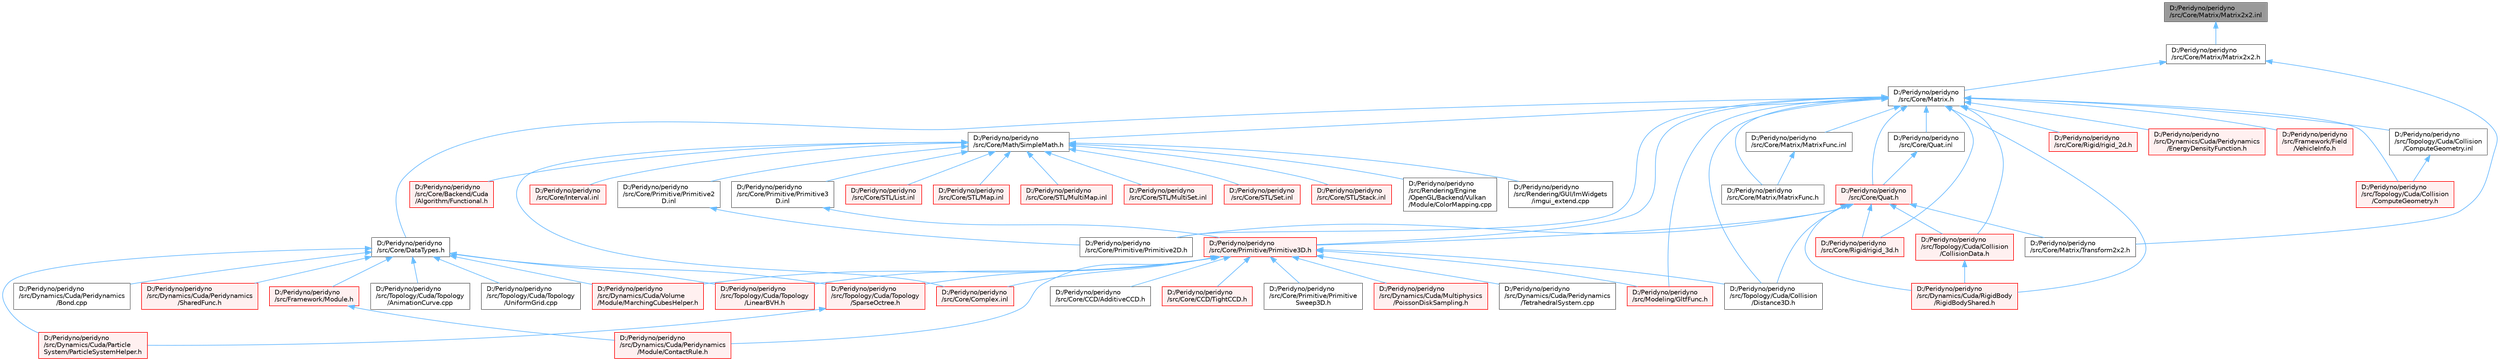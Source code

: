 digraph "D:/Peridyno/peridyno/src/Core/Matrix/Matrix2x2.inl"
{
 // LATEX_PDF_SIZE
  bgcolor="transparent";
  edge [fontname=Helvetica,fontsize=10,labelfontname=Helvetica,labelfontsize=10];
  node [fontname=Helvetica,fontsize=10,shape=box,height=0.2,width=0.4];
  Node1 [id="Node000001",label="D:/Peridyno/peridyno\l/src/Core/Matrix/Matrix2x2.inl",height=0.2,width=0.4,color="gray40", fillcolor="grey60", style="filled", fontcolor="black",tooltip=" "];
  Node1 -> Node2 [id="edge1_Node000001_Node000002",dir="back",color="steelblue1",style="solid",tooltip=" "];
  Node2 [id="Node000002",label="D:/Peridyno/peridyno\l/src/Core/Matrix/Matrix2x2.h",height=0.2,width=0.4,color="grey40", fillcolor="white", style="filled",URL="$_matrix2x2_8h.html",tooltip=" "];
  Node2 -> Node3 [id="edge2_Node000002_Node000003",dir="back",color="steelblue1",style="solid",tooltip=" "];
  Node3 [id="Node000003",label="D:/Peridyno/peridyno\l/src/Core/Matrix.h",height=0.2,width=0.4,color="grey40", fillcolor="white", style="filled",URL="$_matrix_8h.html",tooltip=" "];
  Node3 -> Node4 [id="edge3_Node000003_Node000004",dir="back",color="steelblue1",style="solid",tooltip=" "];
  Node4 [id="Node000004",label="D:/Peridyno/peridyno\l/src/Core/DataTypes.h",height=0.2,width=0.4,color="grey40", fillcolor="white", style="filled",URL="$_data_types_8h.html",tooltip=" "];
  Node4 -> Node5 [id="edge4_Node000004_Node000005",dir="back",color="steelblue1",style="solid",tooltip=" "];
  Node5 [id="Node000005",label="D:/Peridyno/peridyno\l/src/Dynamics/Cuda/Particle\lSystem/ParticleSystemHelper.h",height=0.2,width=0.4,color="red", fillcolor="#FFF0F0", style="filled",URL="$_particle_system_helper_8h.html",tooltip=" "];
  Node4 -> Node7 [id="edge5_Node000004_Node000007",dir="back",color="steelblue1",style="solid",tooltip=" "];
  Node7 [id="Node000007",label="D:/Peridyno/peridyno\l/src/Dynamics/Cuda/Peridynamics\l/Bond.cpp",height=0.2,width=0.4,color="grey40", fillcolor="white", style="filled",URL="$_bond_8cpp.html",tooltip=" "];
  Node4 -> Node8 [id="edge6_Node000004_Node000008",dir="back",color="steelblue1",style="solid",tooltip=" "];
  Node8 [id="Node000008",label="D:/Peridyno/peridyno\l/src/Dynamics/Cuda/Peridynamics\l/SharedFunc.h",height=0.2,width=0.4,color="red", fillcolor="#FFF0F0", style="filled",URL="$_shared_func_8h.html",tooltip=" "];
  Node4 -> Node11 [id="edge7_Node000004_Node000011",dir="back",color="steelblue1",style="solid",tooltip=" "];
  Node11 [id="Node000011",label="D:/Peridyno/peridyno\l/src/Dynamics/Cuda/Volume\l/Module/MarchingCubesHelper.h",height=0.2,width=0.4,color="red", fillcolor="#FFF0F0", style="filled",URL="$_marching_cubes_helper_8h.html",tooltip=" "];
  Node4 -> Node19 [id="edge8_Node000004_Node000019",dir="back",color="steelblue1",style="solid",tooltip=" "];
  Node19 [id="Node000019",label="D:/Peridyno/peridyno\l/src/Framework/Module.h",height=0.2,width=0.4,color="red", fillcolor="#FFF0F0", style="filled",URL="$_module_8h.html",tooltip=" "];
  Node19 -> Node20 [id="edge9_Node000019_Node000020",dir="back",color="steelblue1",style="solid",tooltip=" "];
  Node20 [id="Node000020",label="D:/Peridyno/peridyno\l/src/Dynamics/Cuda/Peridynamics\l/Module/ContactRule.h",height=0.2,width=0.4,color="red", fillcolor="#FFF0F0", style="filled",URL="$_contact_rule_8h.html",tooltip=" "];
  Node4 -> Node568 [id="edge10_Node000004_Node000568",dir="back",color="steelblue1",style="solid",tooltip=" "];
  Node568 [id="Node000568",label="D:/Peridyno/peridyno\l/src/Topology/Cuda/Topology\l/AnimationCurve.cpp",height=0.2,width=0.4,color="grey40", fillcolor="white", style="filled",URL="$_animation_curve_8cpp.html",tooltip=" "];
  Node4 -> Node569 [id="edge11_Node000004_Node000569",dir="back",color="steelblue1",style="solid",tooltip=" "];
  Node569 [id="Node000569",label="D:/Peridyno/peridyno\l/src/Topology/Cuda/Topology\l/LinearBVH.h",height=0.2,width=0.4,color="red", fillcolor="#FFF0F0", style="filled",URL="$_linear_b_v_h_8h.html",tooltip=" "];
  Node4 -> Node570 [id="edge12_Node000004_Node000570",dir="back",color="steelblue1",style="solid",tooltip=" "];
  Node570 [id="Node000570",label="D:/Peridyno/peridyno\l/src/Topology/Cuda/Topology\l/SparseOctree.h",height=0.2,width=0.4,color="red", fillcolor="#FFF0F0", style="filled",URL="$_sparse_octree_8h.html",tooltip=" "];
  Node570 -> Node5 [id="edge13_Node000570_Node000005",dir="back",color="steelblue1",style="solid",tooltip=" "];
  Node4 -> Node572 [id="edge14_Node000004_Node000572",dir="back",color="steelblue1",style="solid",tooltip=" "];
  Node572 [id="Node000572",label="D:/Peridyno/peridyno\l/src/Topology/Cuda/Topology\l/UniformGrid.cpp",height=0.2,width=0.4,color="grey40", fillcolor="white", style="filled",URL="$_cuda_2_topology_2_uniform_grid_8cpp.html",tooltip=" "];
  Node3 -> Node573 [id="edge15_Node000003_Node000573",dir="back",color="steelblue1",style="solid",tooltip=" "];
  Node573 [id="Node000573",label="D:/Peridyno/peridyno\l/src/Core/Math/SimpleMath.h",height=0.2,width=0.4,color="grey40", fillcolor="white", style="filled",URL="$_simple_math_8h.html",tooltip=" "];
  Node573 -> Node574 [id="edge16_Node000573_Node000574",dir="back",color="steelblue1",style="solid",tooltip=" "];
  Node574 [id="Node000574",label="D:/Peridyno/peridyno\l/src/Core/Backend/Cuda\l/Algorithm/Functional.h",height=0.2,width=0.4,color="red", fillcolor="#FFF0F0", style="filled",URL="$_functional_8h.html",tooltip=" "];
  Node573 -> Node577 [id="edge17_Node000573_Node000577",dir="back",color="steelblue1",style="solid",tooltip=" "];
  Node577 [id="Node000577",label="D:/Peridyno/peridyno\l/src/Core/Complex.inl",height=0.2,width=0.4,color="red", fillcolor="#FFF0F0", style="filled",URL="$_complex_8inl.html",tooltip=" "];
  Node573 -> Node581 [id="edge18_Node000573_Node000581",dir="back",color="steelblue1",style="solid",tooltip=" "];
  Node581 [id="Node000581",label="D:/Peridyno/peridyno\l/src/Core/Interval.inl",height=0.2,width=0.4,color="red", fillcolor="#FFF0F0", style="filled",URL="$_interval_8inl.html",tooltip=" "];
  Node573 -> Node583 [id="edge19_Node000573_Node000583",dir="back",color="steelblue1",style="solid",tooltip=" "];
  Node583 [id="Node000583",label="D:/Peridyno/peridyno\l/src/Core/Primitive/Primitive2\lD.inl",height=0.2,width=0.4,color="grey40", fillcolor="white", style="filled",URL="$_primitive2_d_8inl.html",tooltip=" "];
  Node583 -> Node584 [id="edge20_Node000583_Node000584",dir="back",color="steelblue1",style="solid",tooltip=" "];
  Node584 [id="Node000584",label="D:/Peridyno/peridyno\l/src/Core/Primitive/Primitive2D.h",height=0.2,width=0.4,color="grey40", fillcolor="white", style="filled",URL="$_primitive2_d_8h.html",tooltip=" "];
  Node573 -> Node585 [id="edge21_Node000573_Node000585",dir="back",color="steelblue1",style="solid",tooltip=" "];
  Node585 [id="Node000585",label="D:/Peridyno/peridyno\l/src/Core/Primitive/Primitive3\lD.inl",height=0.2,width=0.4,color="grey40", fillcolor="white", style="filled",URL="$_primitive3_d_8inl.html",tooltip=" "];
  Node585 -> Node586 [id="edge22_Node000585_Node000586",dir="back",color="steelblue1",style="solid",tooltip=" "];
  Node586 [id="Node000586",label="D:/Peridyno/peridyno\l/src/Core/Primitive/Primitive3D.h",height=0.2,width=0.4,color="red", fillcolor="#FFF0F0", style="filled",URL="$_primitive3_d_8h.html",tooltip=" "];
  Node586 -> Node587 [id="edge23_Node000586_Node000587",dir="back",color="steelblue1",style="solid",tooltip=" "];
  Node587 [id="Node000587",label="D:/Peridyno/peridyno\l/src/Core/CCD/AdditiveCCD.h",height=0.2,width=0.4,color="grey40", fillcolor="white", style="filled",URL="$_additive_c_c_d_8h.html",tooltip=" "];
  Node586 -> Node588 [id="edge24_Node000586_Node000588",dir="back",color="steelblue1",style="solid",tooltip=" "];
  Node588 [id="Node000588",label="D:/Peridyno/peridyno\l/src/Core/CCD/TightCCD.h",height=0.2,width=0.4,color="red", fillcolor="#FFF0F0", style="filled",URL="$_tight_c_c_d_8h.html",tooltip=" "];
  Node586 -> Node577 [id="edge25_Node000586_Node000577",dir="back",color="steelblue1",style="solid",tooltip=" "];
  Node586 -> Node580 [id="edge26_Node000586_Node000580",dir="back",color="steelblue1",style="solid",tooltip=" "];
  Node580 [id="Node000580",label="D:/Peridyno/peridyno\l/src/Core/Primitive/Primitive\lSweep3D.h",height=0.2,width=0.4,color="grey40", fillcolor="white", style="filled",URL="$_primitive_sweep3_d_8h.html",tooltip="This class is implemented for continuous collision detection."];
  Node586 -> Node283 [id="edge27_Node000586_Node000283",dir="back",color="steelblue1",style="solid",tooltip=" "];
  Node283 [id="Node000283",label="D:/Peridyno/peridyno\l/src/Dynamics/Cuda/Multiphysics\l/PoissonDiskSampling.h",height=0.2,width=0.4,color="red", fillcolor="#FFF0F0", style="filled",URL="$_poisson_disk_sampling_8h.html",tooltip=" "];
  Node586 -> Node20 [id="edge28_Node000586_Node000020",dir="back",color="steelblue1",style="solid",tooltip=" "];
  Node586 -> Node297 [id="edge29_Node000586_Node000297",dir="back",color="steelblue1",style="solid",tooltip=" "];
  Node297 [id="Node000297",label="D:/Peridyno/peridyno\l/src/Dynamics/Cuda/Peridynamics\l/TetrahedralSystem.cpp",height=0.2,width=0.4,color="grey40", fillcolor="white", style="filled",URL="$_tetrahedral_system_8cpp.html",tooltip=" "];
  Node586 -> Node11 [id="edge30_Node000586_Node000011",dir="back",color="steelblue1",style="solid",tooltip=" "];
  Node586 -> Node527 [id="edge31_Node000586_Node000527",dir="back",color="steelblue1",style="solid",tooltip=" "];
  Node527 [id="Node000527",label="D:/Peridyno/peridyno\l/src/Modeling/GltfFunc.h",height=0.2,width=0.4,color="red", fillcolor="#FFF0F0", style="filled",URL="$_gltf_func_8h.html",tooltip=" "];
  Node586 -> Node501 [id="edge32_Node000586_Node000501",dir="back",color="steelblue1",style="solid",tooltip=" "];
  Node501 [id="Node000501",label="D:/Peridyno/peridyno\l/src/Topology/Cuda/Collision\l/Distance3D.h",height=0.2,width=0.4,color="grey40", fillcolor="white", style="filled",URL="$_distance3_d_8h.html",tooltip=" "];
  Node586 -> Node569 [id="edge33_Node000586_Node000569",dir="back",color="steelblue1",style="solid",tooltip=" "];
  Node586 -> Node570 [id="edge34_Node000586_Node000570",dir="back",color="steelblue1",style="solid",tooltip=" "];
  Node573 -> Node594 [id="edge35_Node000573_Node000594",dir="back",color="steelblue1",style="solid",tooltip=" "];
  Node594 [id="Node000594",label="D:/Peridyno/peridyno\l/src/Core/STL/List.inl",height=0.2,width=0.4,color="red", fillcolor="#FFF0F0", style="filled",URL="$_list_8inl.html",tooltip=" "];
  Node573 -> Node683 [id="edge36_Node000573_Node000683",dir="back",color="steelblue1",style="solid",tooltip=" "];
  Node683 [id="Node000683",label="D:/Peridyno/peridyno\l/src/Core/STL/Map.inl",height=0.2,width=0.4,color="red", fillcolor="#FFF0F0", style="filled",URL="$_map_8inl.html",tooltip=" "];
  Node573 -> Node693 [id="edge37_Node000573_Node000693",dir="back",color="steelblue1",style="solid",tooltip=" "];
  Node693 [id="Node000693",label="D:/Peridyno/peridyno\l/src/Core/STL/MultiMap.inl",height=0.2,width=0.4,color="red", fillcolor="#FFF0F0", style="filled",URL="$_multi_map_8inl.html",tooltip=" "];
  Node573 -> Node695 [id="edge38_Node000573_Node000695",dir="back",color="steelblue1",style="solid",tooltip=" "];
  Node695 [id="Node000695",label="D:/Peridyno/peridyno\l/src/Core/STL/MultiSet.inl",height=0.2,width=0.4,color="red", fillcolor="#FFF0F0", style="filled",URL="$_multi_set_8inl.html",tooltip=" "];
  Node573 -> Node697 [id="edge39_Node000573_Node000697",dir="back",color="steelblue1",style="solid",tooltip=" "];
  Node697 [id="Node000697",label="D:/Peridyno/peridyno\l/src/Core/STL/Set.inl",height=0.2,width=0.4,color="red", fillcolor="#FFF0F0", style="filled",URL="$_set_8inl.html",tooltip=" "];
  Node573 -> Node699 [id="edge40_Node000573_Node000699",dir="back",color="steelblue1",style="solid",tooltip=" "];
  Node699 [id="Node000699",label="D:/Peridyno/peridyno\l/src/Core/STL/Stack.inl",height=0.2,width=0.4,color="red", fillcolor="#FFF0F0", style="filled",URL="$_stack_8inl.html",tooltip=" "];
  Node573 -> Node104 [id="edge41_Node000573_Node000104",dir="back",color="steelblue1",style="solid",tooltip=" "];
  Node104 [id="Node000104",label="D:/Peridyno/peridyno\l/src/Rendering/Engine\l/OpenGL/Backend/Vulkan\l/Module/ColorMapping.cpp",height=0.2,width=0.4,color="grey40", fillcolor="white", style="filled",URL="$_color_mapping_8cpp.html",tooltip=" "];
  Node573 -> Node565 [id="edge42_Node000573_Node000565",dir="back",color="steelblue1",style="solid",tooltip=" "];
  Node565 [id="Node000565",label="D:/Peridyno/peridyno\l/src/Rendering/GUI/ImWidgets\l/imgui_extend.cpp",height=0.2,width=0.4,color="grey40", fillcolor="white", style="filled",URL="$imgui__extend_8cpp.html",tooltip=" "];
  Node3 -> Node701 [id="edge43_Node000003_Node000701",dir="back",color="steelblue1",style="solid",tooltip=" "];
  Node701 [id="Node000701",label="D:/Peridyno/peridyno\l/src/Core/Matrix/MatrixFunc.h",height=0.2,width=0.4,color="grey40", fillcolor="white", style="filled",URL="$_matrix_func_8h.html",tooltip=" "];
  Node3 -> Node702 [id="edge44_Node000003_Node000702",dir="back",color="steelblue1",style="solid",tooltip=" "];
  Node702 [id="Node000702",label="D:/Peridyno/peridyno\l/src/Core/Matrix/MatrixFunc.inl",height=0.2,width=0.4,color="grey40", fillcolor="white", style="filled",URL="$_matrix_func_8inl.html",tooltip=" "];
  Node702 -> Node701 [id="edge45_Node000702_Node000701",dir="back",color="steelblue1",style="solid",tooltip=" "];
  Node3 -> Node584 [id="edge46_Node000003_Node000584",dir="back",color="steelblue1",style="solid",tooltip=" "];
  Node3 -> Node586 [id="edge47_Node000003_Node000586",dir="back",color="steelblue1",style="solid",tooltip=" "];
  Node3 -> Node703 [id="edge48_Node000003_Node000703",dir="back",color="steelblue1",style="solid",tooltip=" "];
  Node703 [id="Node000703",label="D:/Peridyno/peridyno\l/src/Core/Quat.h",height=0.2,width=0.4,color="red", fillcolor="#FFF0F0", style="filled",URL="$_quat_8h.html",tooltip="Implementation of quaternion."];
  Node703 -> Node704 [id="edge49_Node000703_Node000704",dir="back",color="steelblue1",style="solid",tooltip=" "];
  Node704 [id="Node000704",label="D:/Peridyno/peridyno\l/src/Core/Matrix/Transform2x2.h",height=0.2,width=0.4,color="grey40", fillcolor="white", style="filled",URL="$_transform2x2_8h.html",tooltip=" "];
  Node703 -> Node584 [id="edge50_Node000703_Node000584",dir="back",color="steelblue1",style="solid",tooltip=" "];
  Node703 -> Node586 [id="edge51_Node000703_Node000586",dir="back",color="steelblue1",style="solid",tooltip=" "];
  Node703 -> Node706 [id="edge52_Node000703_Node000706",dir="back",color="steelblue1",style="solid",tooltip=" "];
  Node706 [id="Node000706",label="D:/Peridyno/peridyno\l/src/Core/Rigid/rigid_3d.h",height=0.2,width=0.4,color="red", fillcolor="#FFF0F0", style="filled",URL="$rigid__3d_8h.html",tooltip=" "];
  Node703 -> Node708 [id="edge53_Node000703_Node000708",dir="back",color="steelblue1",style="solid",tooltip=" "];
  Node708 [id="Node000708",label="D:/Peridyno/peridyno\l/src/Dynamics/Cuda/RigidBody\l/RigidBodyShared.h",height=0.2,width=0.4,color="red", fillcolor="#FFF0F0", style="filled",URL="$_rigid_body_shared_8h.html",tooltip=" "];
  Node703 -> Node709 [id="edge54_Node000703_Node000709",dir="back",color="steelblue1",style="solid",tooltip=" "];
  Node709 [id="Node000709",label="D:/Peridyno/peridyno\l/src/Topology/Cuda/Collision\l/CollisionData.h",height=0.2,width=0.4,color="red", fillcolor="#FFF0F0", style="filled",URL="$_collision_data_8h.html",tooltip=" "];
  Node709 -> Node708 [id="edge55_Node000709_Node000708",dir="back",color="steelblue1",style="solid",tooltip=" "];
  Node703 -> Node501 [id="edge56_Node000703_Node000501",dir="back",color="steelblue1",style="solid",tooltip=" "];
  Node3 -> Node710 [id="edge57_Node000003_Node000710",dir="back",color="steelblue1",style="solid",tooltip=" "];
  Node710 [id="Node000710",label="D:/Peridyno/peridyno\l/src/Core/Quat.inl",height=0.2,width=0.4,color="grey40", fillcolor="white", style="filled",URL="$_quat_8inl.html",tooltip=" "];
  Node710 -> Node703 [id="edge58_Node000710_Node000703",dir="back",color="steelblue1",style="solid",tooltip=" "];
  Node3 -> Node711 [id="edge59_Node000003_Node000711",dir="back",color="steelblue1",style="solid",tooltip=" "];
  Node711 [id="Node000711",label="D:/Peridyno/peridyno\l/src/Core/Rigid/rigid_2d.h",height=0.2,width=0.4,color="red", fillcolor="#FFF0F0", style="filled",URL="$rigid__2d_8h.html",tooltip=" "];
  Node3 -> Node706 [id="edge60_Node000003_Node000706",dir="back",color="steelblue1",style="solid",tooltip=" "];
  Node3 -> Node712 [id="edge61_Node000003_Node000712",dir="back",color="steelblue1",style="solid",tooltip=" "];
  Node712 [id="Node000712",label="D:/Peridyno/peridyno\l/src/Dynamics/Cuda/Peridynamics\l/EnergyDensityFunction.h",height=0.2,width=0.4,color="red", fillcolor="#FFF0F0", style="filled",URL="$_energy_density_function_8h.html",tooltip=" "];
  Node3 -> Node708 [id="edge62_Node000003_Node000708",dir="back",color="steelblue1",style="solid",tooltip=" "];
  Node3 -> Node713 [id="edge63_Node000003_Node000713",dir="back",color="steelblue1",style="solid",tooltip=" "];
  Node713 [id="Node000713",label="D:/Peridyno/peridyno\l/src/Framework/Field\l/VehicleInfo.h",height=0.2,width=0.4,color="red", fillcolor="#FFF0F0", style="filled",URL="$_vehicle_info_8h.html",tooltip=" "];
  Node3 -> Node527 [id="edge64_Node000003_Node000527",dir="back",color="steelblue1",style="solid",tooltip=" "];
  Node3 -> Node709 [id="edge65_Node000003_Node000709",dir="back",color="steelblue1",style="solid",tooltip=" "];
  Node3 -> Node714 [id="edge66_Node000003_Node000714",dir="back",color="steelblue1",style="solid",tooltip=" "];
  Node714 [id="Node000714",label="D:/Peridyno/peridyno\l/src/Topology/Cuda/Collision\l/ComputeGeometry.h",height=0.2,width=0.4,color="red", fillcolor="#FFF0F0", style="filled",URL="$_compute_geometry_8h.html",tooltip=" "];
  Node3 -> Node715 [id="edge67_Node000003_Node000715",dir="back",color="steelblue1",style="solid",tooltip=" "];
  Node715 [id="Node000715",label="D:/Peridyno/peridyno\l/src/Topology/Cuda/Collision\l/ComputeGeometry.inl",height=0.2,width=0.4,color="grey40", fillcolor="white", style="filled",URL="$_compute_geometry_8inl.html",tooltip=" "];
  Node715 -> Node714 [id="edge68_Node000715_Node000714",dir="back",color="steelblue1",style="solid",tooltip=" "];
  Node3 -> Node501 [id="edge69_Node000003_Node000501",dir="back",color="steelblue1",style="solid",tooltip=" "];
  Node2 -> Node704 [id="edge70_Node000002_Node000704",dir="back",color="steelblue1",style="solid",tooltip=" "];
}
